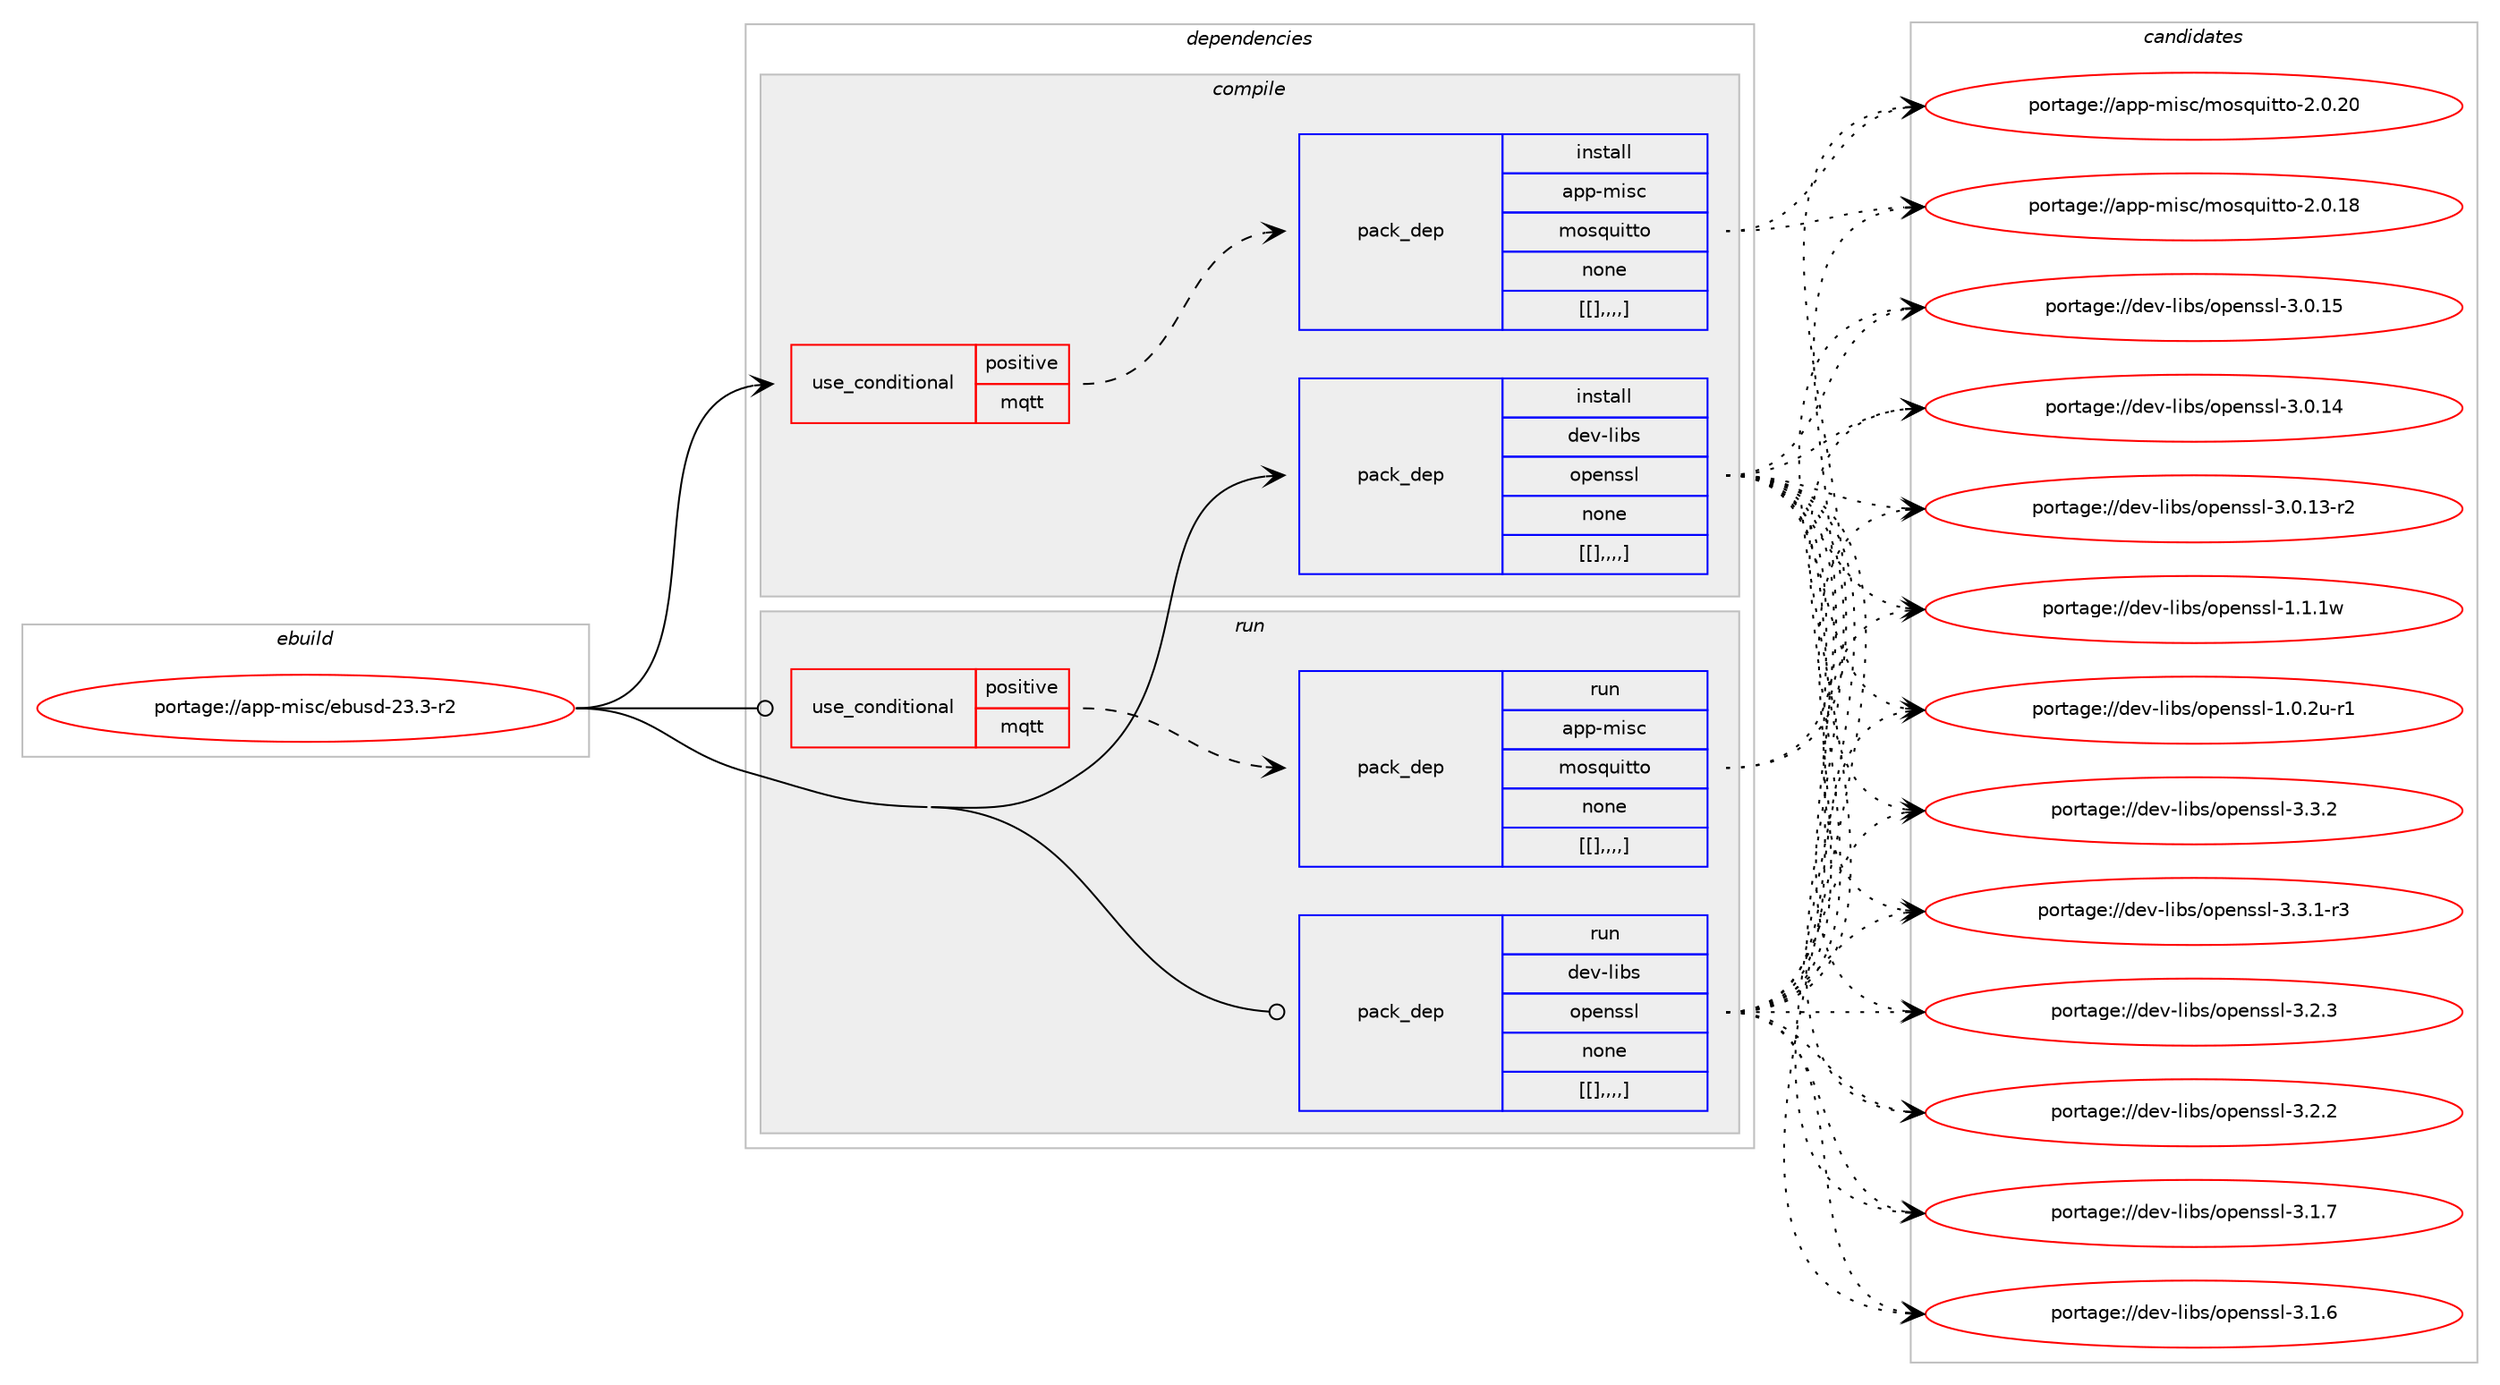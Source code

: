 digraph prolog {

# *************
# Graph options
# *************

newrank=true;
concentrate=true;
compound=true;
graph [rankdir=LR,fontname=Helvetica,fontsize=10,ranksep=1.5];#, ranksep=2.5, nodesep=0.2];
edge  [arrowhead=vee];
node  [fontname=Helvetica,fontsize=10];

# **********
# The ebuild
# **********

subgraph cluster_leftcol {
color=gray;
label=<<i>ebuild</i>>;
id [label="portage://app-misc/ebusd-23.3-r2", color=red, width=4, href="../app-misc/ebusd-23.3-r2.svg"];
}

# ****************
# The dependencies
# ****************

subgraph cluster_midcol {
color=gray;
label=<<i>dependencies</i>>;
subgraph cluster_compile {
fillcolor="#eeeeee";
style=filled;
label=<<i>compile</i>>;
subgraph cond12952 {
dependency43446 [label=<<TABLE BORDER="0" CELLBORDER="1" CELLSPACING="0" CELLPADDING="4"><TR><TD ROWSPAN="3" CELLPADDING="10">use_conditional</TD></TR><TR><TD>positive</TD></TR><TR><TD>mqtt</TD></TR></TABLE>>, shape=none, color=red];
subgraph pack30123 {
dependency43542 [label=<<TABLE BORDER="0" CELLBORDER="1" CELLSPACING="0" CELLPADDING="4" WIDTH="220"><TR><TD ROWSPAN="6" CELLPADDING="30">pack_dep</TD></TR><TR><TD WIDTH="110">install</TD></TR><TR><TD>app-misc</TD></TR><TR><TD>mosquitto</TD></TR><TR><TD>none</TD></TR><TR><TD>[[],,,,]</TD></TR></TABLE>>, shape=none, color=blue];
}
dependency43446:e -> dependency43542:w [weight=20,style="dashed",arrowhead="vee"];
}
id:e -> dependency43446:w [weight=20,style="solid",arrowhead="vee"];
subgraph pack30166 {
dependency43596 [label=<<TABLE BORDER="0" CELLBORDER="1" CELLSPACING="0" CELLPADDING="4" WIDTH="220"><TR><TD ROWSPAN="6" CELLPADDING="30">pack_dep</TD></TR><TR><TD WIDTH="110">install</TD></TR><TR><TD>dev-libs</TD></TR><TR><TD>openssl</TD></TR><TR><TD>none</TD></TR><TR><TD>[[],,,,]</TD></TR></TABLE>>, shape=none, color=blue];
}
id:e -> dependency43596:w [weight=20,style="solid",arrowhead="vee"];
}
subgraph cluster_compileandrun {
fillcolor="#eeeeee";
style=filled;
label=<<i>compile and run</i>>;
}
subgraph cluster_run {
fillcolor="#eeeeee";
style=filled;
label=<<i>run</i>>;
subgraph cond12990 {
dependency43627 [label=<<TABLE BORDER="0" CELLBORDER="1" CELLSPACING="0" CELLPADDING="4"><TR><TD ROWSPAN="3" CELLPADDING="10">use_conditional</TD></TR><TR><TD>positive</TD></TR><TR><TD>mqtt</TD></TR></TABLE>>, shape=none, color=red];
subgraph pack30248 {
dependency43697 [label=<<TABLE BORDER="0" CELLBORDER="1" CELLSPACING="0" CELLPADDING="4" WIDTH="220"><TR><TD ROWSPAN="6" CELLPADDING="30">pack_dep</TD></TR><TR><TD WIDTH="110">run</TD></TR><TR><TD>app-misc</TD></TR><TR><TD>mosquitto</TD></TR><TR><TD>none</TD></TR><TR><TD>[[],,,,]</TD></TR></TABLE>>, shape=none, color=blue];
}
dependency43627:e -> dependency43697:w [weight=20,style="dashed",arrowhead="vee"];
}
id:e -> dependency43627:w [weight=20,style="solid",arrowhead="odot"];
subgraph pack30253 {
dependency43713 [label=<<TABLE BORDER="0" CELLBORDER="1" CELLSPACING="0" CELLPADDING="4" WIDTH="220"><TR><TD ROWSPAN="6" CELLPADDING="30">pack_dep</TD></TR><TR><TD WIDTH="110">run</TD></TR><TR><TD>dev-libs</TD></TR><TR><TD>openssl</TD></TR><TR><TD>none</TD></TR><TR><TD>[[],,,,]</TD></TR></TABLE>>, shape=none, color=blue];
}
id:e -> dependency43713:w [weight=20,style="solid",arrowhead="odot"];
}
}

# **************
# The candidates
# **************

subgraph cluster_choices {
rank=same;
color=gray;
label=<<i>candidates</i>>;

subgraph choice28512 {
color=black;
nodesep=1;
choice9711211245109105115994710911111511311710511611611145504648465048 [label="portage://app-misc/mosquitto-2.0.20", color=red, width=4,href="../app-misc/mosquitto-2.0.20.svg"];
choice9711211245109105115994710911111511311710511611611145504648464956 [label="portage://app-misc/mosquitto-2.0.18", color=red, width=4,href="../app-misc/mosquitto-2.0.18.svg"];
dependency43542:e -> choice9711211245109105115994710911111511311710511611611145504648465048:w [style=dotted,weight="100"];
dependency43542:e -> choice9711211245109105115994710911111511311710511611611145504648464956:w [style=dotted,weight="100"];
}
subgraph choice28515 {
color=black;
nodesep=1;
choice100101118451081059811547111112101110115115108455146514650 [label="portage://dev-libs/openssl-3.3.2", color=red, width=4,href="../dev-libs/openssl-3.3.2.svg"];
choice1001011184510810598115471111121011101151151084551465146494511451 [label="portage://dev-libs/openssl-3.3.1-r3", color=red, width=4,href="../dev-libs/openssl-3.3.1-r3.svg"];
choice100101118451081059811547111112101110115115108455146504651 [label="portage://dev-libs/openssl-3.2.3", color=red, width=4,href="../dev-libs/openssl-3.2.3.svg"];
choice100101118451081059811547111112101110115115108455146504650 [label="portage://dev-libs/openssl-3.2.2", color=red, width=4,href="../dev-libs/openssl-3.2.2.svg"];
choice100101118451081059811547111112101110115115108455146494655 [label="portage://dev-libs/openssl-3.1.7", color=red, width=4,href="../dev-libs/openssl-3.1.7.svg"];
choice100101118451081059811547111112101110115115108455146494654 [label="portage://dev-libs/openssl-3.1.6", color=red, width=4,href="../dev-libs/openssl-3.1.6.svg"];
choice10010111845108105981154711111210111011511510845514648464953 [label="portage://dev-libs/openssl-3.0.15", color=red, width=4,href="../dev-libs/openssl-3.0.15.svg"];
choice10010111845108105981154711111210111011511510845514648464952 [label="portage://dev-libs/openssl-3.0.14", color=red, width=4,href="../dev-libs/openssl-3.0.14.svg"];
choice100101118451081059811547111112101110115115108455146484649514511450 [label="portage://dev-libs/openssl-3.0.13-r2", color=red, width=4,href="../dev-libs/openssl-3.0.13-r2.svg"];
choice100101118451081059811547111112101110115115108454946494649119 [label="portage://dev-libs/openssl-1.1.1w", color=red, width=4,href="../dev-libs/openssl-1.1.1w.svg"];
choice1001011184510810598115471111121011101151151084549464846501174511449 [label="portage://dev-libs/openssl-1.0.2u-r1", color=red, width=4,href="../dev-libs/openssl-1.0.2u-r1.svg"];
dependency43596:e -> choice100101118451081059811547111112101110115115108455146514650:w [style=dotted,weight="100"];
dependency43596:e -> choice1001011184510810598115471111121011101151151084551465146494511451:w [style=dotted,weight="100"];
dependency43596:e -> choice100101118451081059811547111112101110115115108455146504651:w [style=dotted,weight="100"];
dependency43596:e -> choice100101118451081059811547111112101110115115108455146504650:w [style=dotted,weight="100"];
dependency43596:e -> choice100101118451081059811547111112101110115115108455146494655:w [style=dotted,weight="100"];
dependency43596:e -> choice100101118451081059811547111112101110115115108455146494654:w [style=dotted,weight="100"];
dependency43596:e -> choice10010111845108105981154711111210111011511510845514648464953:w [style=dotted,weight="100"];
dependency43596:e -> choice10010111845108105981154711111210111011511510845514648464952:w [style=dotted,weight="100"];
dependency43596:e -> choice100101118451081059811547111112101110115115108455146484649514511450:w [style=dotted,weight="100"];
dependency43596:e -> choice100101118451081059811547111112101110115115108454946494649119:w [style=dotted,weight="100"];
dependency43596:e -> choice1001011184510810598115471111121011101151151084549464846501174511449:w [style=dotted,weight="100"];
}
subgraph choice28532 {
color=black;
nodesep=1;
choice9711211245109105115994710911111511311710511611611145504648465048 [label="portage://app-misc/mosquitto-2.0.20", color=red, width=4,href="../app-misc/mosquitto-2.0.20.svg"];
choice9711211245109105115994710911111511311710511611611145504648464956 [label="portage://app-misc/mosquitto-2.0.18", color=red, width=4,href="../app-misc/mosquitto-2.0.18.svg"];
dependency43697:e -> choice9711211245109105115994710911111511311710511611611145504648465048:w [style=dotted,weight="100"];
dependency43697:e -> choice9711211245109105115994710911111511311710511611611145504648464956:w [style=dotted,weight="100"];
}
subgraph choice28536 {
color=black;
nodesep=1;
choice100101118451081059811547111112101110115115108455146514650 [label="portage://dev-libs/openssl-3.3.2", color=red, width=4,href="../dev-libs/openssl-3.3.2.svg"];
choice1001011184510810598115471111121011101151151084551465146494511451 [label="portage://dev-libs/openssl-3.3.1-r3", color=red, width=4,href="../dev-libs/openssl-3.3.1-r3.svg"];
choice100101118451081059811547111112101110115115108455146504651 [label="portage://dev-libs/openssl-3.2.3", color=red, width=4,href="../dev-libs/openssl-3.2.3.svg"];
choice100101118451081059811547111112101110115115108455146504650 [label="portage://dev-libs/openssl-3.2.2", color=red, width=4,href="../dev-libs/openssl-3.2.2.svg"];
choice100101118451081059811547111112101110115115108455146494655 [label="portage://dev-libs/openssl-3.1.7", color=red, width=4,href="../dev-libs/openssl-3.1.7.svg"];
choice100101118451081059811547111112101110115115108455146494654 [label="portage://dev-libs/openssl-3.1.6", color=red, width=4,href="../dev-libs/openssl-3.1.6.svg"];
choice10010111845108105981154711111210111011511510845514648464953 [label="portage://dev-libs/openssl-3.0.15", color=red, width=4,href="../dev-libs/openssl-3.0.15.svg"];
choice10010111845108105981154711111210111011511510845514648464952 [label="portage://dev-libs/openssl-3.0.14", color=red, width=4,href="../dev-libs/openssl-3.0.14.svg"];
choice100101118451081059811547111112101110115115108455146484649514511450 [label="portage://dev-libs/openssl-3.0.13-r2", color=red, width=4,href="../dev-libs/openssl-3.0.13-r2.svg"];
choice100101118451081059811547111112101110115115108454946494649119 [label="portage://dev-libs/openssl-1.1.1w", color=red, width=4,href="../dev-libs/openssl-1.1.1w.svg"];
choice1001011184510810598115471111121011101151151084549464846501174511449 [label="portage://dev-libs/openssl-1.0.2u-r1", color=red, width=4,href="../dev-libs/openssl-1.0.2u-r1.svg"];
dependency43713:e -> choice100101118451081059811547111112101110115115108455146514650:w [style=dotted,weight="100"];
dependency43713:e -> choice1001011184510810598115471111121011101151151084551465146494511451:w [style=dotted,weight="100"];
dependency43713:e -> choice100101118451081059811547111112101110115115108455146504651:w [style=dotted,weight="100"];
dependency43713:e -> choice100101118451081059811547111112101110115115108455146504650:w [style=dotted,weight="100"];
dependency43713:e -> choice100101118451081059811547111112101110115115108455146494655:w [style=dotted,weight="100"];
dependency43713:e -> choice100101118451081059811547111112101110115115108455146494654:w [style=dotted,weight="100"];
dependency43713:e -> choice10010111845108105981154711111210111011511510845514648464953:w [style=dotted,weight="100"];
dependency43713:e -> choice10010111845108105981154711111210111011511510845514648464952:w [style=dotted,weight="100"];
dependency43713:e -> choice100101118451081059811547111112101110115115108455146484649514511450:w [style=dotted,weight="100"];
dependency43713:e -> choice100101118451081059811547111112101110115115108454946494649119:w [style=dotted,weight="100"];
dependency43713:e -> choice1001011184510810598115471111121011101151151084549464846501174511449:w [style=dotted,weight="100"];
}
}

}
